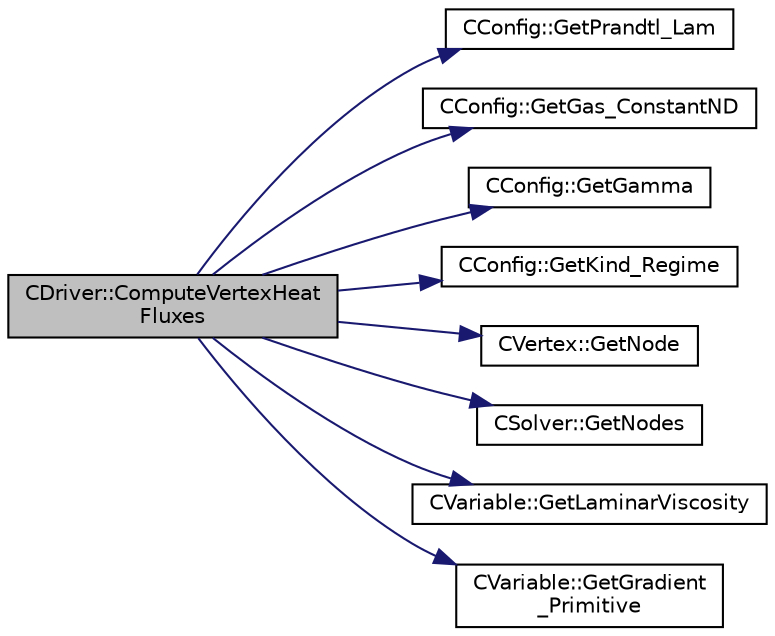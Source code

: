 digraph "CDriver::ComputeVertexHeatFluxes"
{
  edge [fontname="Helvetica",fontsize="10",labelfontname="Helvetica",labelfontsize="10"];
  node [fontname="Helvetica",fontsize="10",shape=record];
  rankdir="LR";
  Node695 [label="CDriver::ComputeVertexHeat\lFluxes",height=0.2,width=0.4,color="black", fillcolor="grey75", style="filled", fontcolor="black"];
  Node695 -> Node696 [color="midnightblue",fontsize="10",style="solid",fontname="Helvetica"];
  Node696 [label="CConfig::GetPrandtl_Lam",height=0.2,width=0.4,color="black", fillcolor="white", style="filled",URL="$class_c_config.html#a619cb1400d6c944e83ad0ffe82deb021",tooltip="Get the value of the laminar Prandtl number. "];
  Node695 -> Node697 [color="midnightblue",fontsize="10",style="solid",fontname="Helvetica"];
  Node697 [label="CConfig::GetGas_ConstantND",height=0.2,width=0.4,color="black", fillcolor="white", style="filled",URL="$class_c_config.html#a6d835a954bb5e99c5a3de6db5ed24ff3",tooltip="Get the value of specific gas constant. "];
  Node695 -> Node698 [color="midnightblue",fontsize="10",style="solid",fontname="Helvetica"];
  Node698 [label="CConfig::GetGamma",height=0.2,width=0.4,color="black", fillcolor="white", style="filled",URL="$class_c_config.html#a5f01bbbd9c331ecea38eebbe9cc9cd4e",tooltip="Get the value of the Gamma of fluid (ratio of specific heats). "];
  Node695 -> Node699 [color="midnightblue",fontsize="10",style="solid",fontname="Helvetica"];
  Node699 [label="CConfig::GetKind_Regime",height=0.2,width=0.4,color="black", fillcolor="white", style="filled",URL="$class_c_config.html#a66ca7e620390a81cd49cd0a00716128e",tooltip="Governing equations of the flow (it can be different from the run time equation). ..."];
  Node695 -> Node700 [color="midnightblue",fontsize="10",style="solid",fontname="Helvetica"];
  Node700 [label="CVertex::GetNode",height=0.2,width=0.4,color="black", fillcolor="white", style="filled",URL="$class_c_vertex.html#a95c513bf927464157ed96b6c79779a1f",tooltip="Get the node of the vertex. "];
  Node695 -> Node701 [color="midnightblue",fontsize="10",style="solid",fontname="Helvetica"];
  Node701 [label="CSolver::GetNodes",height=0.2,width=0.4,color="black", fillcolor="white", style="filled",URL="$class_c_solver.html#af3198e52a2ea377bb765647b5e697197",tooltip="Allow outside access to the nodes of the solver, containing conservatives, primitives, etc. "];
  Node695 -> Node702 [color="midnightblue",fontsize="10",style="solid",fontname="Helvetica"];
  Node702 [label="CVariable::GetLaminarViscosity",height=0.2,width=0.4,color="black", fillcolor="white", style="filled",URL="$class_c_variable.html#a0acbe55ca86de2c0205ae921193e9e95",tooltip="A virtual member. "];
  Node695 -> Node703 [color="midnightblue",fontsize="10",style="solid",fontname="Helvetica"];
  Node703 [label="CVariable::GetGradient\l_Primitive",height=0.2,width=0.4,color="black", fillcolor="white", style="filled",URL="$class_c_variable.html#a8b7f4e020a837b1fe639e8d875f964d5",tooltip="A virtual member. "];
}
